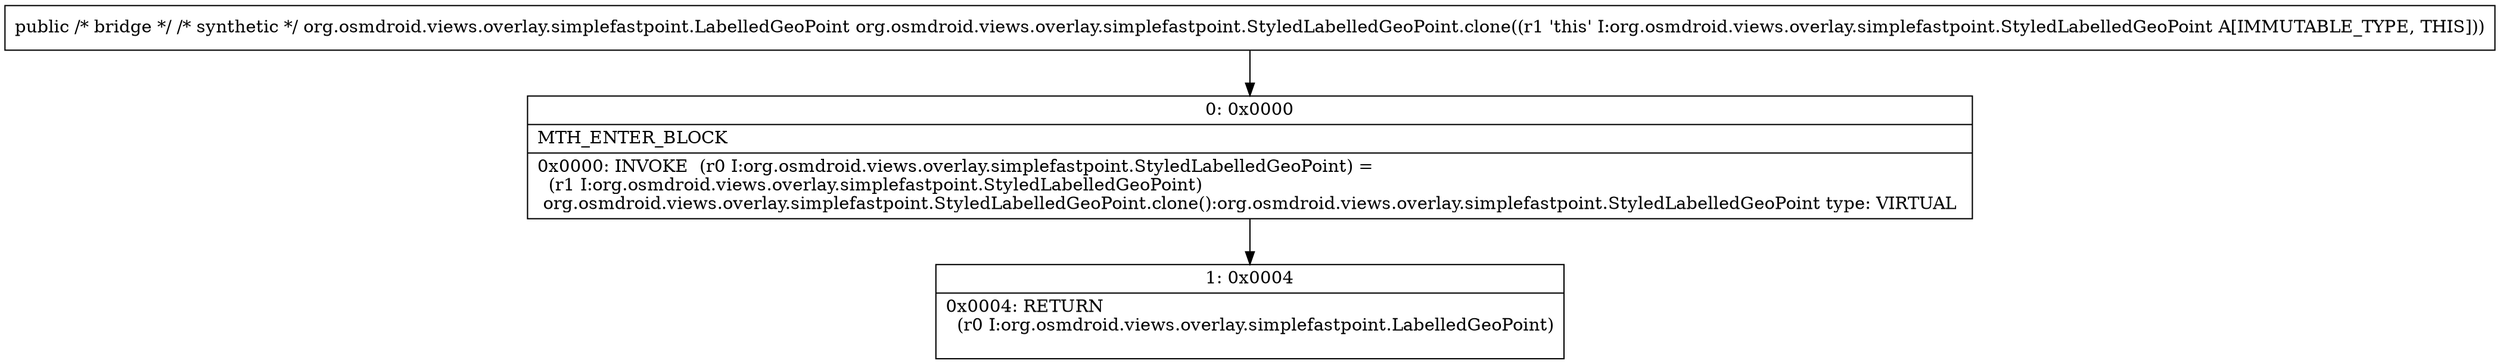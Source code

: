 digraph "CFG fororg.osmdroid.views.overlay.simplefastpoint.StyledLabelledGeoPoint.clone()Lorg\/osmdroid\/views\/overlay\/simplefastpoint\/LabelledGeoPoint;" {
Node_0 [shape=record,label="{0\:\ 0x0000|MTH_ENTER_BLOCK\l|0x0000: INVOKE  (r0 I:org.osmdroid.views.overlay.simplefastpoint.StyledLabelledGeoPoint) = \l  (r1 I:org.osmdroid.views.overlay.simplefastpoint.StyledLabelledGeoPoint)\l org.osmdroid.views.overlay.simplefastpoint.StyledLabelledGeoPoint.clone():org.osmdroid.views.overlay.simplefastpoint.StyledLabelledGeoPoint type: VIRTUAL \l}"];
Node_1 [shape=record,label="{1\:\ 0x0004|0x0004: RETURN  \l  (r0 I:org.osmdroid.views.overlay.simplefastpoint.LabelledGeoPoint)\l \l}"];
MethodNode[shape=record,label="{public \/* bridge *\/ \/* synthetic *\/ org.osmdroid.views.overlay.simplefastpoint.LabelledGeoPoint org.osmdroid.views.overlay.simplefastpoint.StyledLabelledGeoPoint.clone((r1 'this' I:org.osmdroid.views.overlay.simplefastpoint.StyledLabelledGeoPoint A[IMMUTABLE_TYPE, THIS])) }"];
MethodNode -> Node_0;
Node_0 -> Node_1;
}

